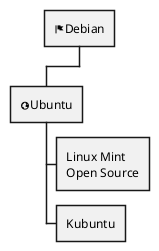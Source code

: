 {
  "sha1": "559madkatcmmzbrkn520r54r9hq6yah",
  "insertion": {
    "when": "2024-05-30T20:48:20.654Z",
    "url": "https://forum.plantuml.net/13945/extend-wbs-syntax-to-allow-multiline-nodes",
    "user": "plantuml@gmail.com"
  }
}
@startwbs
* <&flag>Debian
** <&globe>Ubuntu
***:Linux Mint
Open Source;
*** Kubuntu
@endwbs

